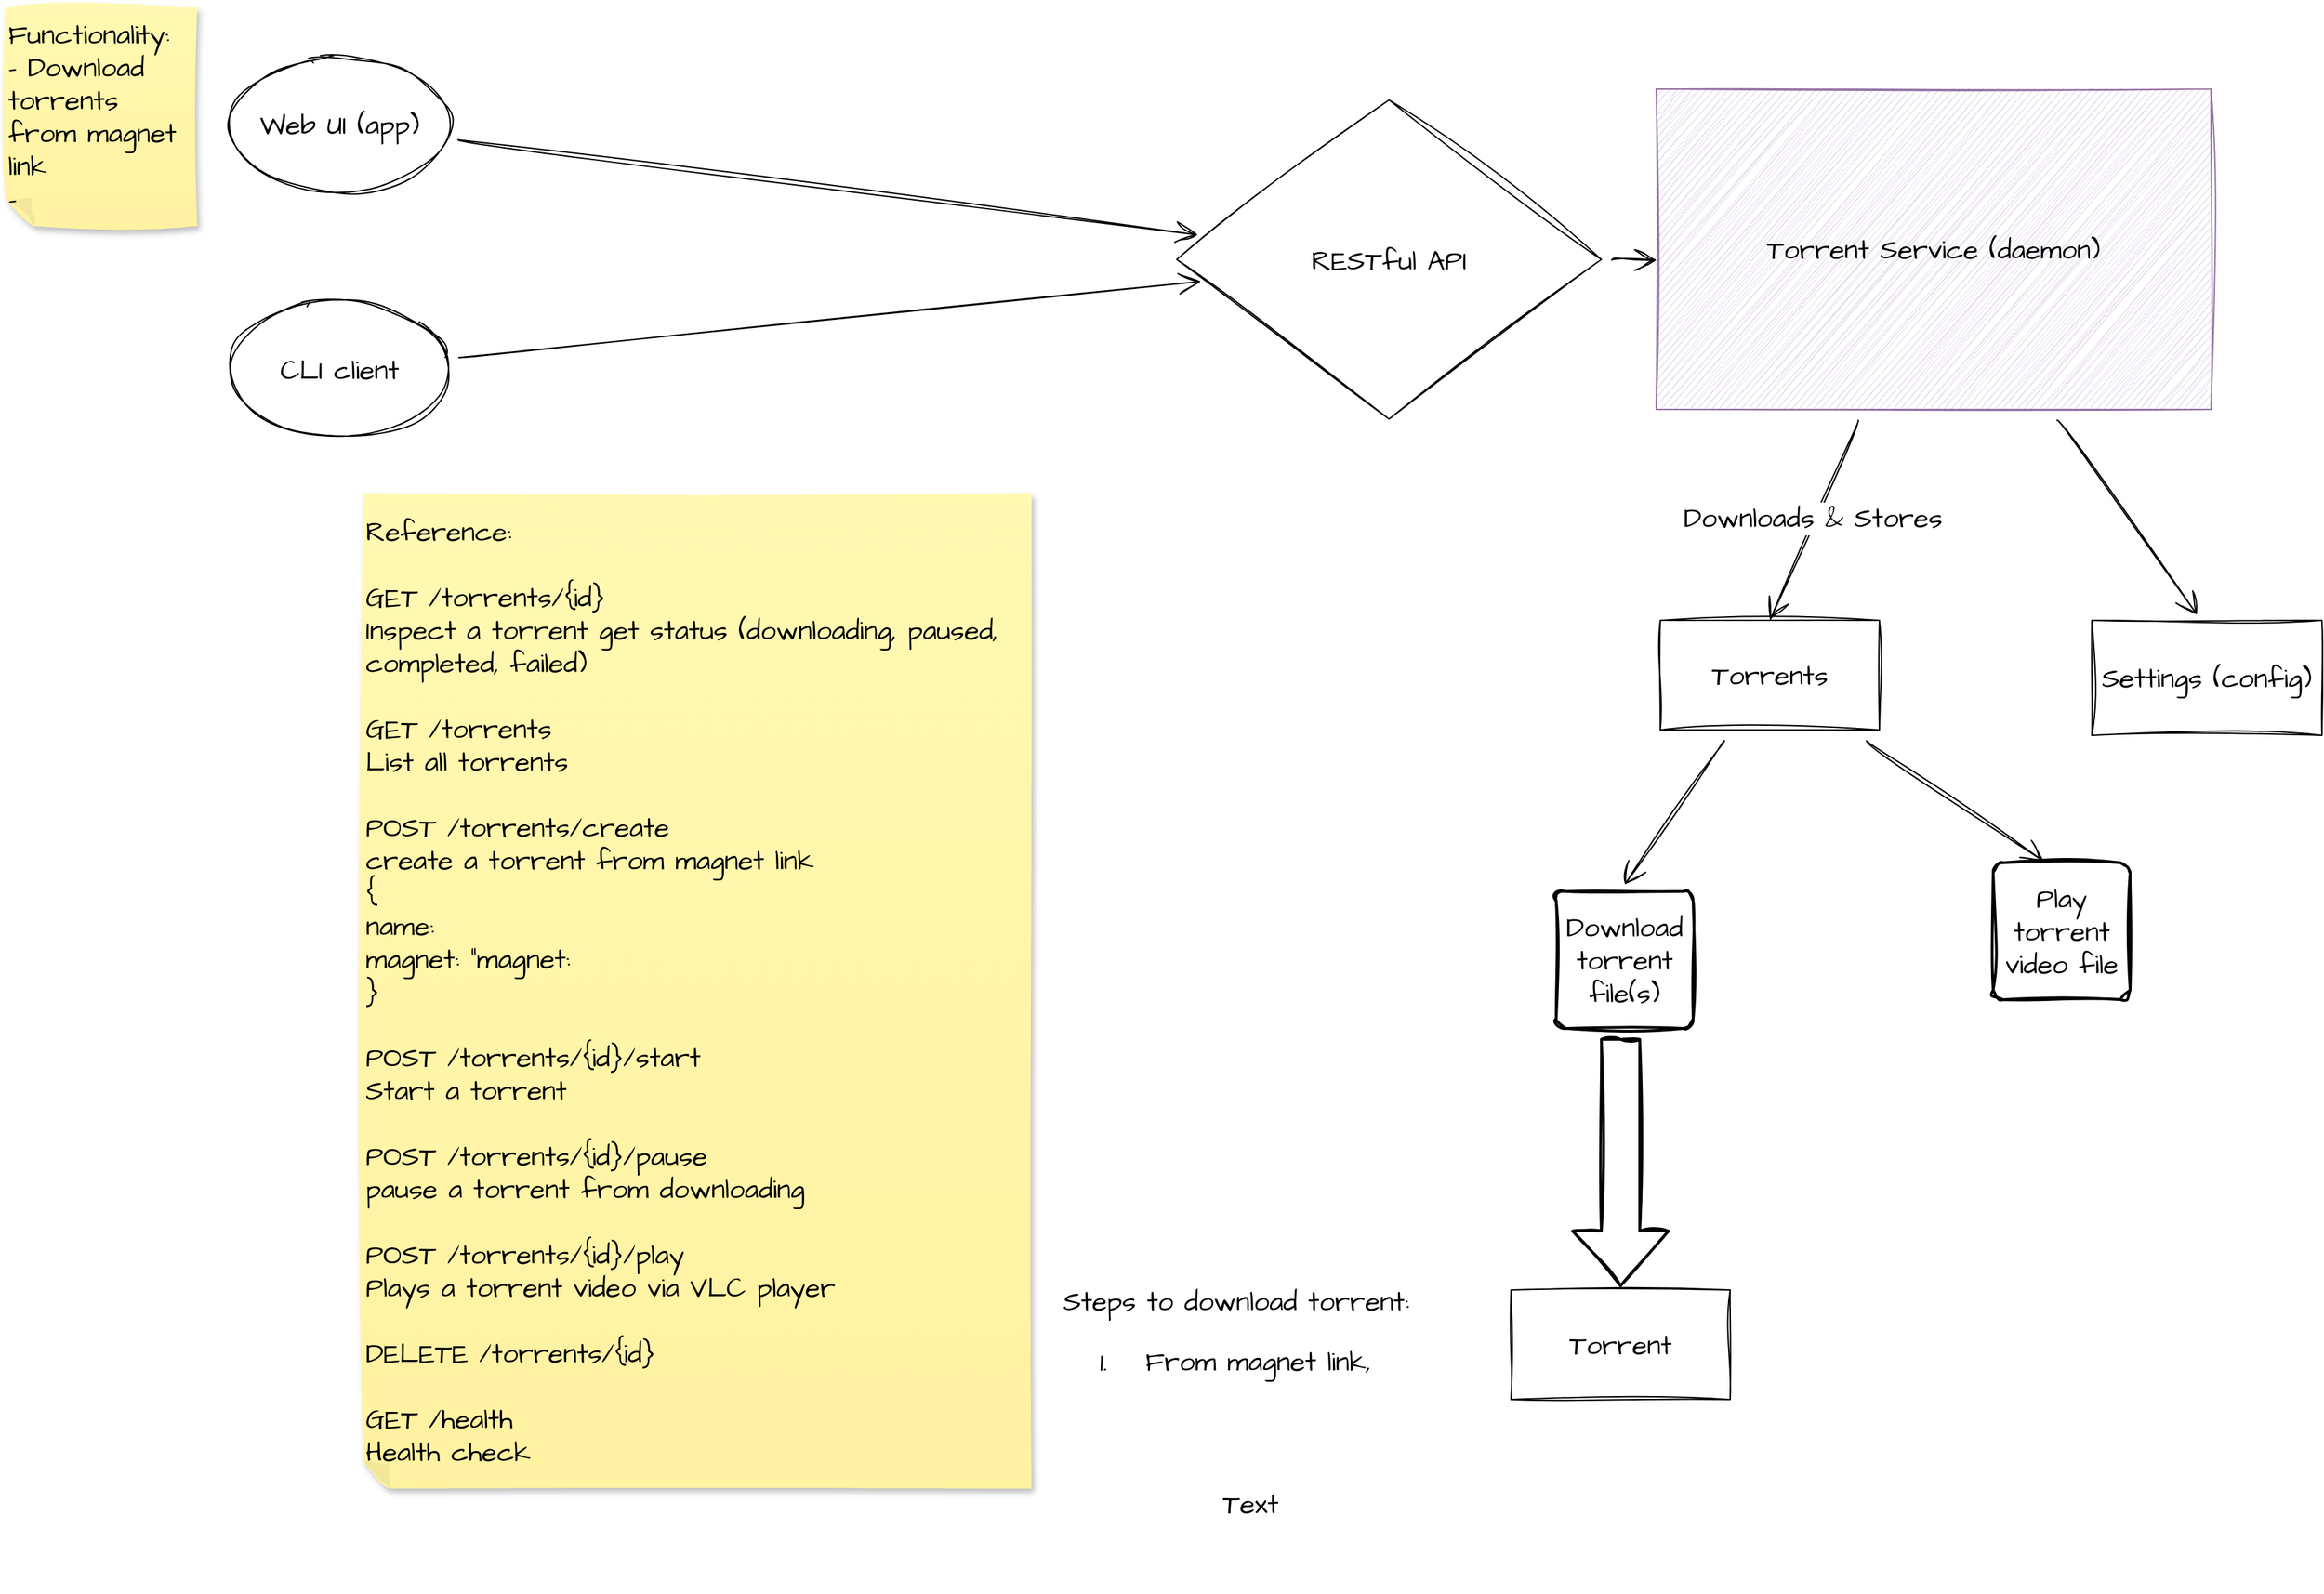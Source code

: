 <mxfile version="22.1.8" type="github">
  <diagram name="Page-1" id="FUswXJIbXpEBG8RWDhPC">
    <mxGraphModel dx="2604" dy="900" grid="0" gridSize="10" guides="1" tooltips="1" connect="1" arrows="1" fold="1" page="0" pageScale="1" pageWidth="850" pageHeight="1100" background="#ffffff" math="0" shadow="0">
      <root>
        <mxCell id="0" />
        <mxCell id="1" parent="0" />
        <mxCell id="0dzeR37evQG8havv6Hrv-16" style="edgeStyle=none;curved=1;rounded=0;sketch=1;hachureGap=4;jiggle=2;curveFitting=1;orthogonalLoop=1;jettySize=auto;html=1;entryX=0.5;entryY=0;entryDx=0;entryDy=0;fontFamily=Architects Daughter;fontSource=https%3A%2F%2Ffonts.googleapis.com%2Fcss%3Ffamily%3DArchitects%2BDaughter;fontSize=16;endArrow=open;startSize=14;endSize=14;sourcePerimeterSpacing=8;targetPerimeterSpacing=8;" edge="1" parent="1" source="0dzeR37evQG8havv6Hrv-5" target="0dzeR37evQG8havv6Hrv-10">
          <mxGeometry relative="1" as="geometry" />
        </mxCell>
        <mxCell id="0dzeR37evQG8havv6Hrv-29" value="Downloads &amp;amp; Stores" style="edgeLabel;html=1;align=center;verticalAlign=middle;resizable=0;points=[];fontSize=20;fontFamily=Architects Daughter;" vertex="1" connectable="0" parent="0dzeR37evQG8havv6Hrv-16">
          <mxGeometry x="-0.013" y="-2" relative="1" as="geometry">
            <mxPoint as="offset" />
          </mxGeometry>
        </mxCell>
        <mxCell id="0dzeR37evQG8havv6Hrv-23" style="edgeStyle=none;curved=1;rounded=0;sketch=1;hachureGap=4;jiggle=2;curveFitting=1;orthogonalLoop=1;jettySize=auto;html=1;fontFamily=Architects Daughter;fontSource=https%3A%2F%2Ffonts.googleapis.com%2Fcss%3Ffamily%3DArchitects%2BDaughter;fontSize=16;endArrow=open;startSize=14;endSize=14;sourcePerimeterSpacing=8;targetPerimeterSpacing=8;" edge="1" parent="1" source="0dzeR37evQG8havv6Hrv-5">
          <mxGeometry relative="1" as="geometry">
            <mxPoint x="969" y="452" as="targetPoint" />
          </mxGeometry>
        </mxCell>
        <mxCell id="0dzeR37evQG8havv6Hrv-5" value="Torrent Service (daemon)" style="rounded=0;whiteSpace=wrap;html=1;sketch=1;hachureGap=4;jiggle=2;curveFitting=1;fontFamily=Architects Daughter;fontSource=https%3A%2F%2Ffonts.googleapis.com%2Fcss%3Ffamily%3DArchitects%2BDaughter;fontSize=20;fillColor=#e1d5e7;strokeColor=#9673a6;" vertex="1" parent="1">
          <mxGeometry x="574" y="68" width="405" height="234" as="geometry" />
        </mxCell>
        <mxCell id="0dzeR37evQG8havv6Hrv-7" style="edgeStyle=none;curved=1;rounded=0;sketch=1;hachureGap=4;jiggle=2;curveFitting=1;orthogonalLoop=1;jettySize=auto;html=1;fontFamily=Architects Daughter;fontSource=https%3A%2F%2Ffonts.googleapis.com%2Fcss%3Ffamily%3DArchitects%2BDaughter;fontSize=16;endArrow=open;startSize=14;endSize=14;sourcePerimeterSpacing=8;targetPerimeterSpacing=8;entryX=0.057;entryY=0.569;entryDx=0;entryDy=0;entryPerimeter=0;" edge="1" parent="1" source="0dzeR37evQG8havv6Hrv-6" target="0dzeR37evQG8havv6Hrv-35">
          <mxGeometry relative="1" as="geometry">
            <mxPoint x="266" y="273" as="targetPoint" />
          </mxGeometry>
        </mxCell>
        <mxCell id="0dzeR37evQG8havv6Hrv-6" value="CLI client" style="ellipse;whiteSpace=wrap;html=1;sketch=1;hachureGap=4;jiggle=2;curveFitting=1;fontFamily=Architects Daughter;fontSource=https%3A%2F%2Ffonts.googleapis.com%2Fcss%3Ffamily%3DArchitects%2BDaughter;fontSize=20;" vertex="1" parent="1">
          <mxGeometry x="-467" y="223" width="160" height="100" as="geometry" />
        </mxCell>
        <mxCell id="0dzeR37evQG8havv6Hrv-8" value="Web UI (app)" style="ellipse;whiteSpace=wrap;html=1;sketch=1;hachureGap=4;jiggle=2;curveFitting=1;fontFamily=Architects Daughter;fontSource=https%3A%2F%2Ffonts.googleapis.com%2Fcss%3Ffamily%3DArchitects%2BDaughter;fontSize=20;" vertex="1" parent="1">
          <mxGeometry x="-467" y="44" width="160" height="100" as="geometry" />
        </mxCell>
        <mxCell id="0dzeR37evQG8havv6Hrv-9" style="edgeStyle=none;curved=1;rounded=0;sketch=1;hachureGap=4;jiggle=2;curveFitting=1;orthogonalLoop=1;jettySize=auto;html=1;fontFamily=Architects Daughter;fontSource=https%3A%2F%2Ffonts.googleapis.com%2Fcss%3Ffamily%3DArchitects%2BDaughter;fontSize=16;endArrow=open;startSize=14;endSize=14;sourcePerimeterSpacing=8;targetPerimeterSpacing=8;" edge="1" parent="1" source="0dzeR37evQG8havv6Hrv-8" target="0dzeR37evQG8havv6Hrv-35">
          <mxGeometry relative="1" as="geometry">
            <mxPoint x="265.19" y="88.37" as="targetPoint" />
          </mxGeometry>
        </mxCell>
        <mxCell id="0dzeR37evQG8havv6Hrv-13" style="edgeStyle=none;curved=1;rounded=0;sketch=1;hachureGap=4;jiggle=2;curveFitting=1;orthogonalLoop=1;jettySize=auto;html=1;fontFamily=Architects Daughter;fontSource=https%3A%2F%2Ffonts.googleapis.com%2Fcss%3Ffamily%3DArchitects%2BDaughter;fontSize=16;endArrow=open;startSize=14;endSize=14;sourcePerimeterSpacing=8;targetPerimeterSpacing=8;" edge="1" parent="1" source="0dzeR37evQG8havv6Hrv-10">
          <mxGeometry relative="1" as="geometry">
            <mxPoint x="551" y="649" as="targetPoint" />
          </mxGeometry>
        </mxCell>
        <mxCell id="0dzeR37evQG8havv6Hrv-20" style="edgeStyle=none;curved=1;rounded=0;sketch=1;hachureGap=4;jiggle=2;curveFitting=1;orthogonalLoop=1;jettySize=auto;html=1;fontFamily=Architects Daughter;fontSource=https%3A%2F%2Ffonts.googleapis.com%2Fcss%3Ffamily%3DArchitects%2BDaughter;fontSize=16;endArrow=open;startSize=14;endSize=14;sourcePerimeterSpacing=8;targetPerimeterSpacing=8;" edge="1" parent="1" source="0dzeR37evQG8havv6Hrv-10">
          <mxGeometry relative="1" as="geometry">
            <mxPoint x="857" y="632" as="targetPoint" />
          </mxGeometry>
        </mxCell>
        <mxCell id="0dzeR37evQG8havv6Hrv-10" value="Torrents" style="rounded=0;whiteSpace=wrap;html=1;sketch=1;hachureGap=4;jiggle=2;curveFitting=1;fontFamily=Architects Daughter;fontSource=https%3A%2F%2Ffonts.googleapis.com%2Fcss%3Ffamily%3DArchitects%2BDaughter;fontSize=20;" vertex="1" parent="1">
          <mxGeometry x="577" y="456" width="160" height="80" as="geometry" />
        </mxCell>
        <mxCell id="0dzeR37evQG8havv6Hrv-15" value="&lt;div&gt;Functionality:&lt;/div&gt;&lt;div&gt;- Download torrents from magnet link&lt;/div&gt;&lt;div&gt;-&amp;nbsp;&lt;/div&gt;" style="shape=note;whiteSpace=wrap;html=1;backgroundOutline=1;fontColor=#000000;darkOpacity=0.05;fillColor=#FFF9B2;strokeColor=none;fillStyle=solid;direction=west;gradientDirection=north;gradientColor=#FFF2A1;shadow=1;size=20;pointerEvents=1;sketch=1;hachureGap=4;jiggle=2;curveFitting=1;fontFamily=Architects Daughter;fontSource=https%3A%2F%2Ffonts.googleapis.com%2Fcss%3Ffamily%3DArchitects%2BDaughter;fontSize=20;align=left;" vertex="1" parent="1">
          <mxGeometry x="-631" y="8" width="140" height="160" as="geometry" />
        </mxCell>
        <mxCell id="0dzeR37evQG8havv6Hrv-24" value="Settings (config)" style="rounded=0;whiteSpace=wrap;html=1;sketch=1;hachureGap=4;jiggle=2;curveFitting=1;fontFamily=Architects Daughter;fontSource=https%3A%2F%2Ffonts.googleapis.com%2Fcss%3Ffamily%3DArchitects%2BDaughter;fontSize=20;" vertex="1" parent="1">
          <mxGeometry x="892" y="456" width="168" height="84" as="geometry" />
        </mxCell>
        <mxCell id="0dzeR37evQG8havv6Hrv-27" value="Download torrent file(s)" style="rounded=1;whiteSpace=wrap;html=1;absoluteArcSize=1;arcSize=14;strokeWidth=2;sketch=1;hachureGap=4;jiggle=2;curveFitting=1;fontFamily=Architects Daughter;fontSource=https%3A%2F%2Ffonts.googleapis.com%2Fcss%3Ffamily%3DArchitects%2BDaughter;fontSize=20;" vertex="1" parent="1">
          <mxGeometry x="501" y="654" width="100" height="100" as="geometry" />
        </mxCell>
        <mxCell id="0dzeR37evQG8havv6Hrv-28" value="Play torrent video file" style="rounded=1;whiteSpace=wrap;html=1;absoluteArcSize=1;arcSize=14;strokeWidth=2;sketch=1;hachureGap=4;jiggle=2;curveFitting=1;fontFamily=Architects Daughter;fontSource=https%3A%2F%2Ffonts.googleapis.com%2Fcss%3Ffamily%3DArchitects%2BDaughter;fontSize=20;" vertex="1" parent="1">
          <mxGeometry x="820" y="633" width="100" height="100" as="geometry" />
        </mxCell>
        <mxCell id="0dzeR37evQG8havv6Hrv-30" value="" style="verticalLabelPosition=bottom;verticalAlign=top;html=1;strokeWidth=2;shape=mxgraph.arrows2.arrow;dy=0.6;dx=40;notch=0;sketch=1;hachureGap=4;jiggle=2;curveFitting=1;fontFamily=Architects Daughter;fontSource=https%3A%2F%2Ffonts.googleapis.com%2Fcss%3Ffamily%3DArchitects%2BDaughter;fontSize=20;rotation=90;" vertex="1" parent="1">
          <mxGeometry x="458" y="817" width="180" height="70" as="geometry" />
        </mxCell>
        <mxCell id="0dzeR37evQG8havv6Hrv-31" value="Torrent" style="rounded=0;whiteSpace=wrap;html=1;sketch=1;hachureGap=4;jiggle=2;curveFitting=1;fontFamily=Architects Daughter;fontSource=https%3A%2F%2Ffonts.googleapis.com%2Fcss%3Ffamily%3DArchitects%2BDaughter;fontSize=20;" vertex="1" parent="1">
          <mxGeometry x="468" y="945" width="160" height="80" as="geometry" />
        </mxCell>
        <mxCell id="0dzeR37evQG8havv6Hrv-32" value="Steps to download torrent:&lt;br&gt;&lt;ol&gt;&lt;li&gt;From magnet link,&amp;nbsp;&lt;/li&gt;&lt;/ol&gt;" style="text;html=1;strokeColor=none;fillColor=none;align=center;verticalAlign=middle;whiteSpace=wrap;rounded=0;fontSize=20;fontFamily=Architects Daughter;" vertex="1" parent="1">
          <mxGeometry x="134" y="948" width="267" height="74" as="geometry" />
        </mxCell>
        <mxCell id="0dzeR37evQG8havv6Hrv-33" value="Text" style="text;html=1;strokeColor=none;fillColor=none;align=center;verticalAlign=middle;whiteSpace=wrap;rounded=0;fontSize=20;fontFamily=Architects Daughter;" vertex="1" parent="1">
          <mxGeometry x="134" y="1035" width="288" height="131" as="geometry" />
        </mxCell>
        <mxCell id="0dzeR37evQG8havv6Hrv-35" value="RESTful API" style="rhombus;whiteSpace=wrap;html=1;sketch=1;hachureGap=4;jiggle=2;curveFitting=1;fontFamily=Architects Daughter;fontSource=https%3A%2F%2Ffonts.googleapis.com%2Fcss%3Ffamily%3DArchitects%2BDaughter;fontSize=20;" vertex="1" parent="1">
          <mxGeometry x="224" y="76" width="310" height="233" as="geometry" />
        </mxCell>
        <mxCell id="0dzeR37evQG8havv6Hrv-36" style="edgeStyle=none;curved=1;rounded=0;sketch=1;hachureGap=4;jiggle=2;curveFitting=1;orthogonalLoop=1;jettySize=auto;html=1;entryX=0.001;entryY=0.534;entryDx=0;entryDy=0;entryPerimeter=0;fontFamily=Architects Daughter;fontSource=https%3A%2F%2Ffonts.googleapis.com%2Fcss%3Ffamily%3DArchitects%2BDaughter;fontSize=16;endArrow=open;startSize=14;endSize=14;sourcePerimeterSpacing=8;targetPerimeterSpacing=8;" edge="1" parent="1" source="0dzeR37evQG8havv6Hrv-35" target="0dzeR37evQG8havv6Hrv-5">
          <mxGeometry relative="1" as="geometry" />
        </mxCell>
        <mxCell id="0dzeR37evQG8havv6Hrv-37" value="Reference:&lt;br&gt;&lt;span style=&quot;background-color: initial;&quot;&gt;&lt;br&gt;GET /torrents/{id}&lt;br&gt;&lt;/span&gt;Inspect a torrent get status (downloading, paused, completed, failed)&lt;br&gt;&lt;br&gt;GET /torrents&lt;br&gt;List all torrents&lt;br&gt;&lt;br&gt;POST /torrents/create&lt;br&gt;create a torrent from magnet link&lt;br&gt;{&lt;br&gt;name:&amp;nbsp;&lt;br&gt;magnet: &quot;magnet:&lt;br&gt;}&lt;br&gt;&lt;br&gt;POST /torrents/{id}/start&lt;br&gt;Start a torrent&lt;br&gt;&lt;br&gt;POST /torrents/{id}/pause&lt;br&gt;pause a torrent from downloading&lt;br&gt;&lt;br&gt;POST /torrents/{id}/play&lt;br&gt;Plays a torrent video via VLC player&lt;br&gt;&lt;br&gt;DELETE /torrents/{id}&lt;br&gt;&lt;br&gt;GET /health&lt;br&gt;Health check" style="shape=note;whiteSpace=wrap;html=1;backgroundOutline=1;fontColor=#000000;darkOpacity=0.05;fillColor=#FFF9B2;strokeColor=none;fillStyle=solid;direction=west;gradientDirection=north;gradientColor=#FFF2A1;shadow=1;size=20;pointerEvents=1;sketch=1;hachureGap=4;jiggle=2;curveFitting=1;fontFamily=Architects Daughter;fontSource=https%3A%2F%2Ffonts.googleapis.com%2Fcss%3Ffamily%3DArchitects%2BDaughter;fontSize=20;align=left;" vertex="1" parent="1">
          <mxGeometry x="-370" y="363" width="488" height="727" as="geometry" />
        </mxCell>
      </root>
    </mxGraphModel>
  </diagram>
</mxfile>
